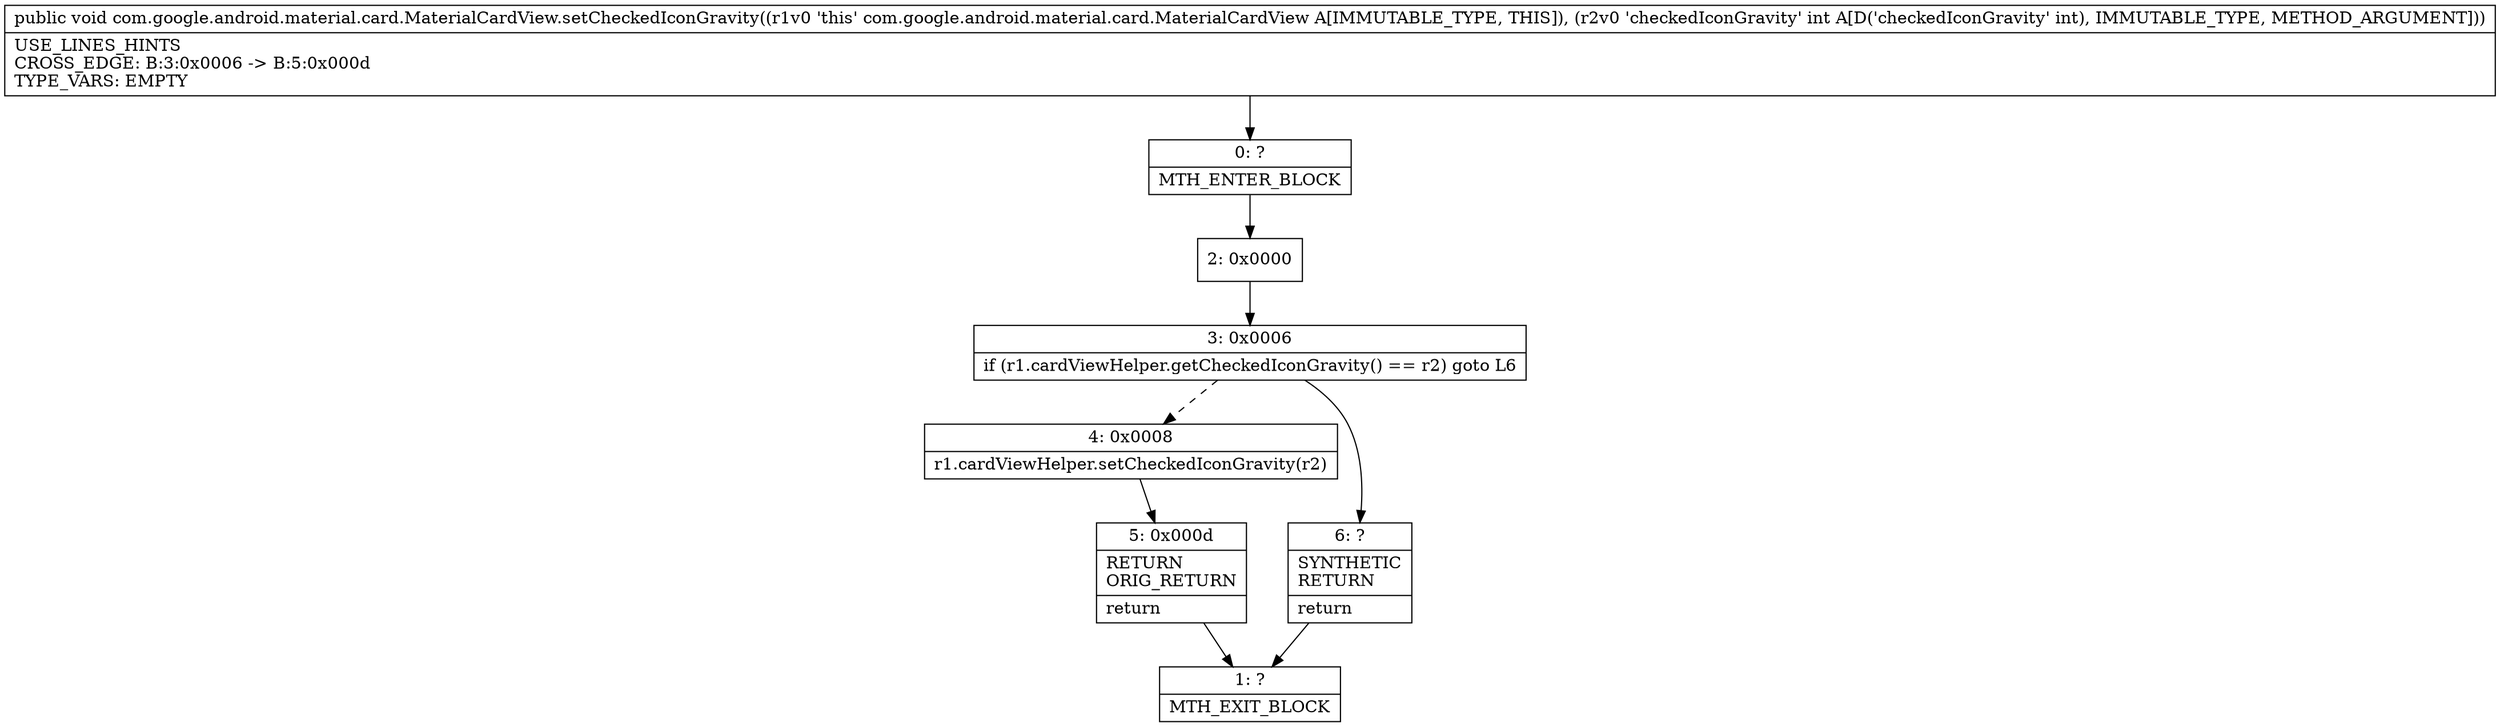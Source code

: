 digraph "CFG forcom.google.android.material.card.MaterialCardView.setCheckedIconGravity(I)V" {
Node_0 [shape=record,label="{0\:\ ?|MTH_ENTER_BLOCK\l}"];
Node_2 [shape=record,label="{2\:\ 0x0000}"];
Node_3 [shape=record,label="{3\:\ 0x0006|if (r1.cardViewHelper.getCheckedIconGravity() == r2) goto L6\l}"];
Node_4 [shape=record,label="{4\:\ 0x0008|r1.cardViewHelper.setCheckedIconGravity(r2)\l}"];
Node_5 [shape=record,label="{5\:\ 0x000d|RETURN\lORIG_RETURN\l|return\l}"];
Node_1 [shape=record,label="{1\:\ ?|MTH_EXIT_BLOCK\l}"];
Node_6 [shape=record,label="{6\:\ ?|SYNTHETIC\lRETURN\l|return\l}"];
MethodNode[shape=record,label="{public void com.google.android.material.card.MaterialCardView.setCheckedIconGravity((r1v0 'this' com.google.android.material.card.MaterialCardView A[IMMUTABLE_TYPE, THIS]), (r2v0 'checkedIconGravity' int A[D('checkedIconGravity' int), IMMUTABLE_TYPE, METHOD_ARGUMENT]))  | USE_LINES_HINTS\lCROSS_EDGE: B:3:0x0006 \-\> B:5:0x000d\lTYPE_VARS: EMPTY\l}"];
MethodNode -> Node_0;Node_0 -> Node_2;
Node_2 -> Node_3;
Node_3 -> Node_4[style=dashed];
Node_3 -> Node_6;
Node_4 -> Node_5;
Node_5 -> Node_1;
Node_6 -> Node_1;
}

